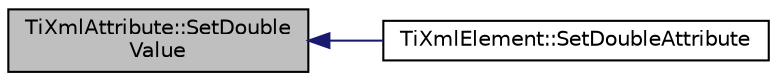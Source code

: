 digraph "TiXmlAttribute::SetDoubleValue"
{
  edge [fontname="Helvetica",fontsize="10",labelfontname="Helvetica",labelfontsize="10"];
  node [fontname="Helvetica",fontsize="10",shape=record];
  rankdir="LR";
  Node1 [label="TiXmlAttribute::SetDouble\lValue",height=0.2,width=0.4,color="black", fillcolor="grey75", style="filled" fontcolor="black"];
  Node1 -> Node2 [dir="back",color="midnightblue",fontsize="10",style="solid"];
  Node2 [label="TiXmlElement::SetDoubleAttribute",height=0.2,width=0.4,color="black", fillcolor="white", style="filled",URL="$class_ti_xml_element.html#a0d1dd975d75496778177e35abfe0ec0b"];
}
